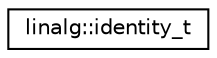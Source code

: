 digraph "Graphical Class Hierarchy"
{
  edge [fontname="Helvetica",fontsize="10",labelfontname="Helvetica",labelfontsize="10"];
  node [fontname="Helvetica",fontsize="10",shape=record];
  rankdir="LR";
  Node1 [label="linalg::identity_t",height=0.2,width=0.4,color="black", fillcolor="white", style="filled",URL="$structlinalg_1_1identity__t.html"];
}
